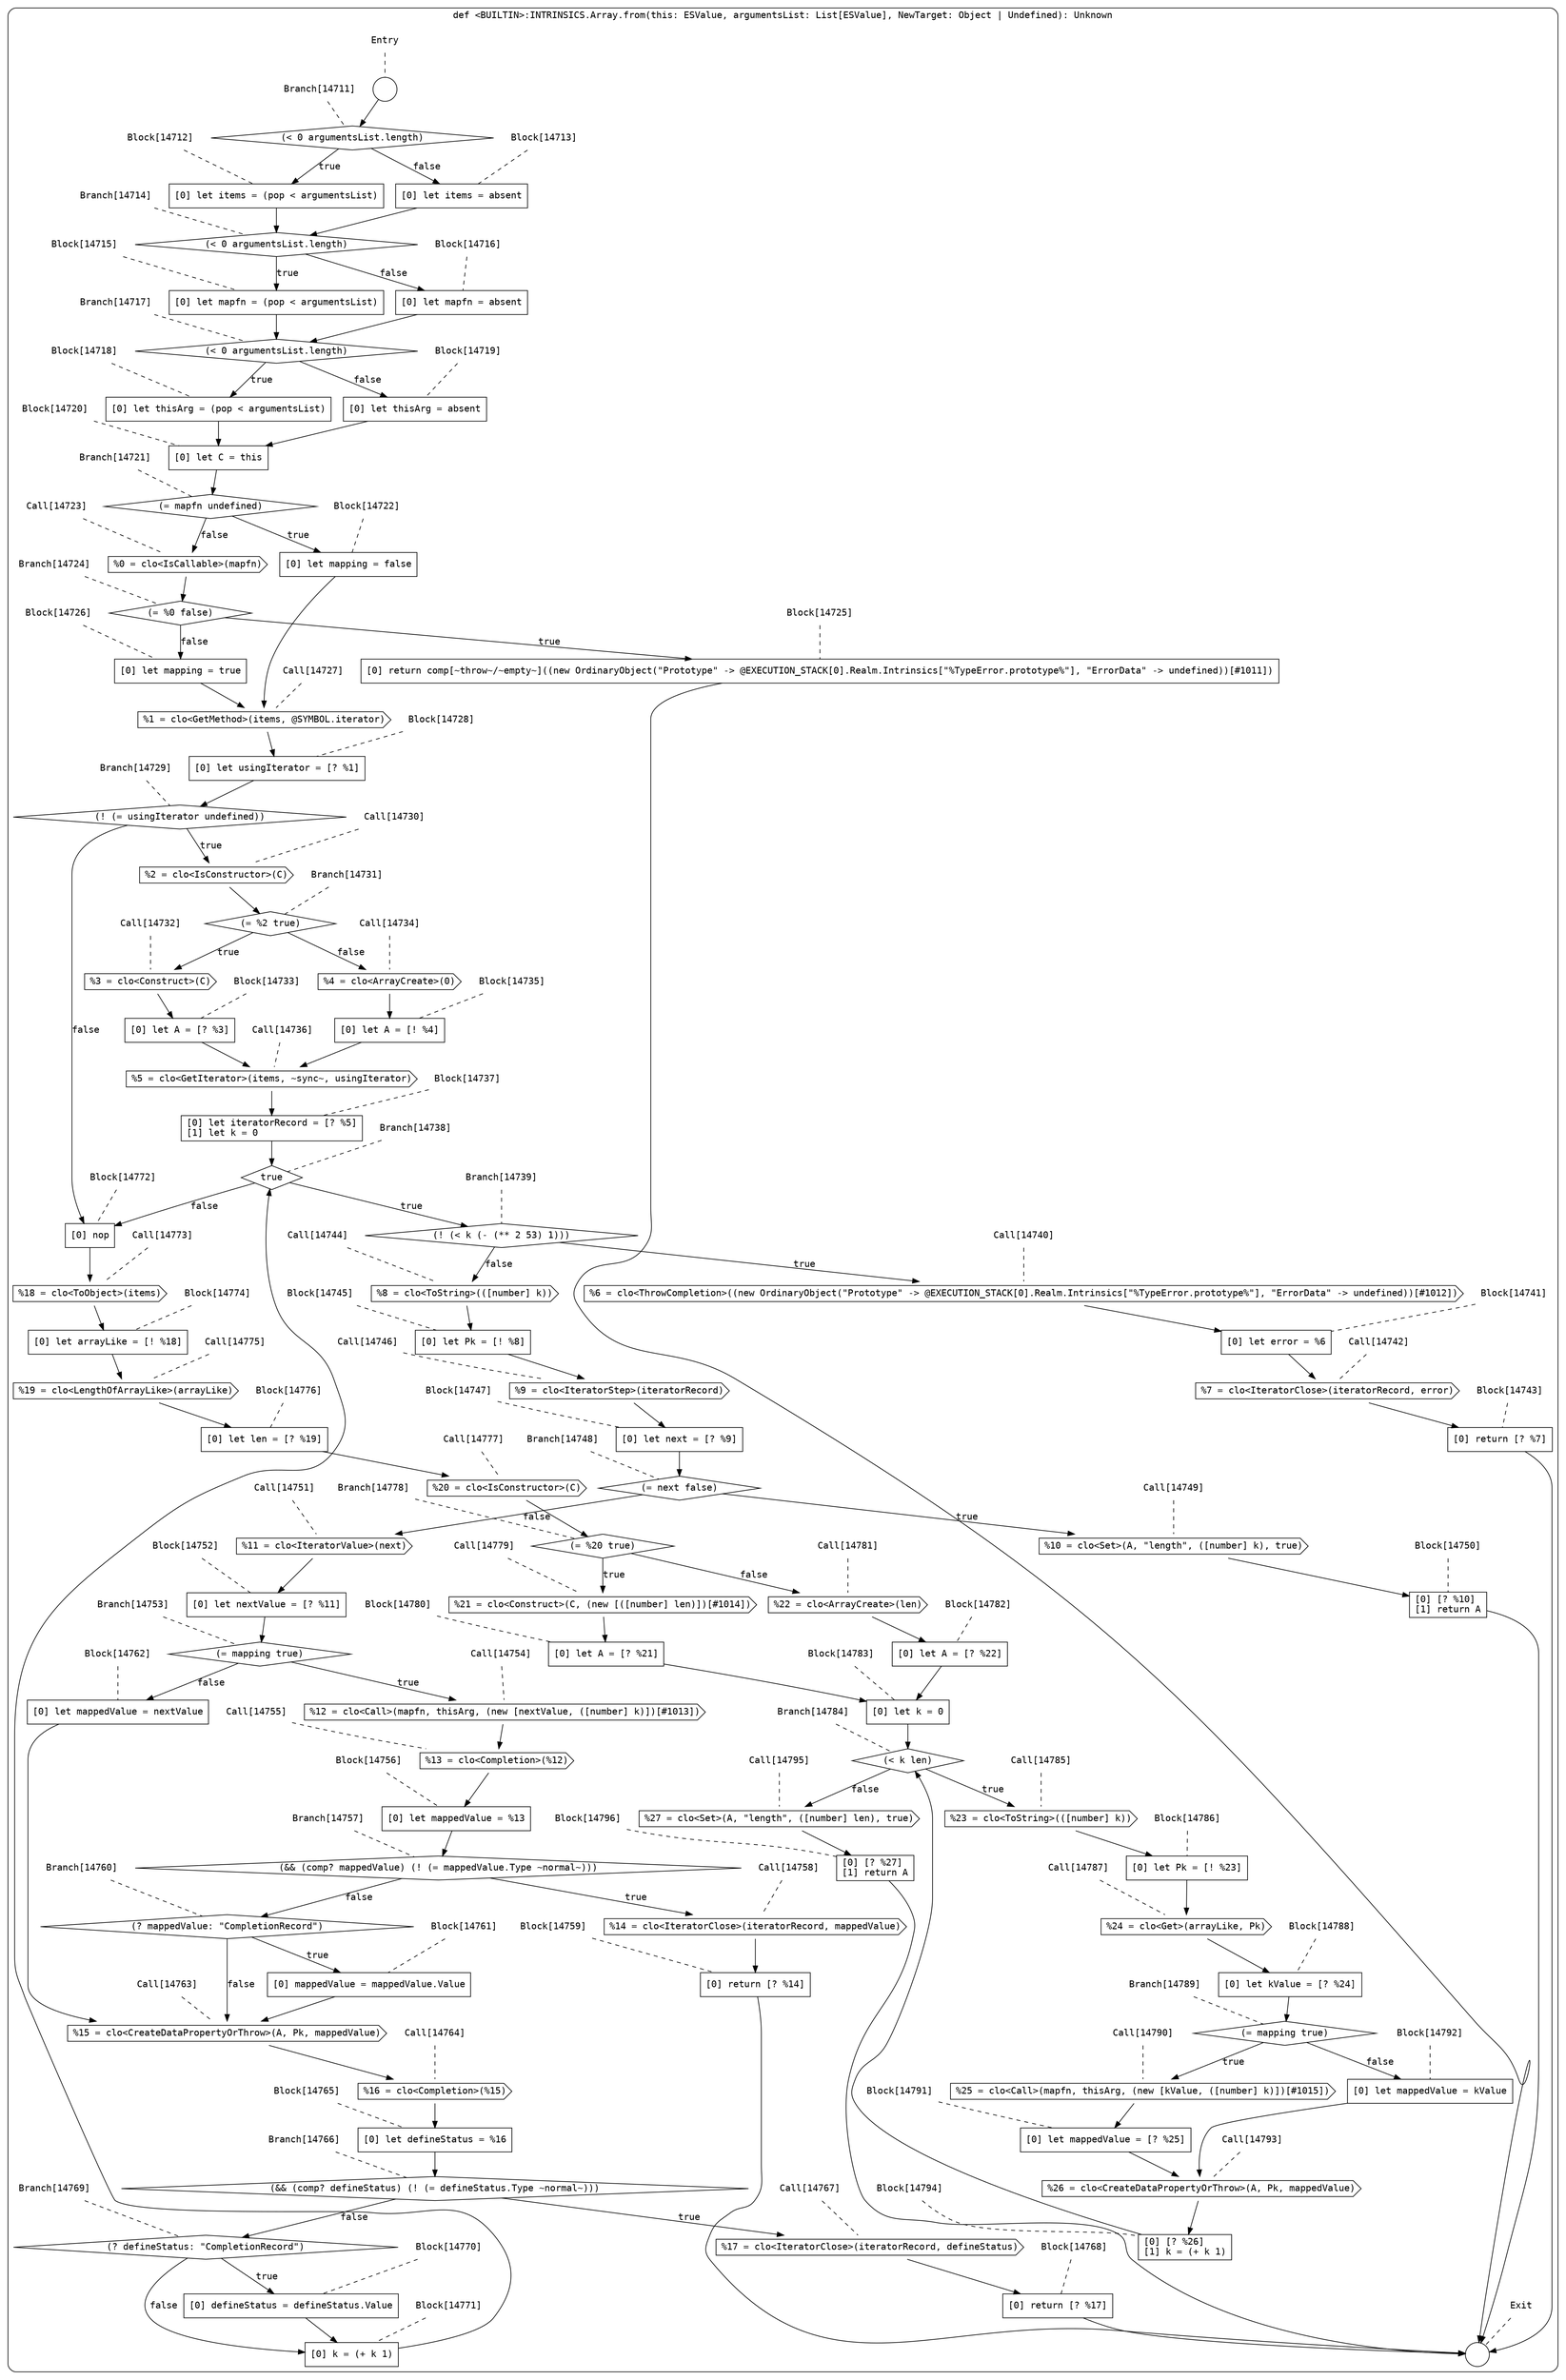 digraph {
  graph [fontname = "Consolas"]
  node [fontname = "Consolas"]
  edge [fontname = "Consolas"]
  subgraph cluster2340 {
    label = "def <BUILTIN>:INTRINSICS.Array.from(this: ESValue, argumentsList: List[ESValue], NewTarget: Object | Undefined): Unknown"
    style = rounded
    cluster2340_entry_name [shape=none, label=<<font color="black">Entry</font>>]
    cluster2340_entry_name -> cluster2340_entry [arrowhead=none, color="black", style=dashed]
    cluster2340_entry [shape=circle label=" " color="black" fillcolor="white" style=filled]
    cluster2340_entry -> node14711 [color="black"]
    cluster2340_exit_name [shape=none, label=<<font color="black">Exit</font>>]
    cluster2340_exit_name -> cluster2340_exit [arrowhead=none, color="black", style=dashed]
    cluster2340_exit [shape=circle label=" " color="black" fillcolor="white" style=filled]
    node14711_name [shape=none, label=<<font color="black">Branch[14711]</font>>]
    node14711_name -> node14711 [arrowhead=none, color="black", style=dashed]
    node14711 [shape=diamond, label=<<font color="black">(&lt; 0 argumentsList.length)</font>> color="black" fillcolor="white", style=filled]
    node14711 -> node14712 [label=<<font color="black">true</font>> color="black"]
    node14711 -> node14713 [label=<<font color="black">false</font>> color="black"]
    node14712_name [shape=none, label=<<font color="black">Block[14712]</font>>]
    node14712_name -> node14712 [arrowhead=none, color="black", style=dashed]
    node14712 [shape=box, label=<<font color="black">[0] let items = (pop &lt; argumentsList)<BR ALIGN="LEFT"/></font>> color="black" fillcolor="white", style=filled]
    node14712 -> node14714 [color="black"]
    node14713_name [shape=none, label=<<font color="black">Block[14713]</font>>]
    node14713_name -> node14713 [arrowhead=none, color="black", style=dashed]
    node14713 [shape=box, label=<<font color="black">[0] let items = absent<BR ALIGN="LEFT"/></font>> color="black" fillcolor="white", style=filled]
    node14713 -> node14714 [color="black"]
    node14714_name [shape=none, label=<<font color="black">Branch[14714]</font>>]
    node14714_name -> node14714 [arrowhead=none, color="black", style=dashed]
    node14714 [shape=diamond, label=<<font color="black">(&lt; 0 argumentsList.length)</font>> color="black" fillcolor="white", style=filled]
    node14714 -> node14715 [label=<<font color="black">true</font>> color="black"]
    node14714 -> node14716 [label=<<font color="black">false</font>> color="black"]
    node14715_name [shape=none, label=<<font color="black">Block[14715]</font>>]
    node14715_name -> node14715 [arrowhead=none, color="black", style=dashed]
    node14715 [shape=box, label=<<font color="black">[0] let mapfn = (pop &lt; argumentsList)<BR ALIGN="LEFT"/></font>> color="black" fillcolor="white", style=filled]
    node14715 -> node14717 [color="black"]
    node14716_name [shape=none, label=<<font color="black">Block[14716]</font>>]
    node14716_name -> node14716 [arrowhead=none, color="black", style=dashed]
    node14716 [shape=box, label=<<font color="black">[0] let mapfn = absent<BR ALIGN="LEFT"/></font>> color="black" fillcolor="white", style=filled]
    node14716 -> node14717 [color="black"]
    node14717_name [shape=none, label=<<font color="black">Branch[14717]</font>>]
    node14717_name -> node14717 [arrowhead=none, color="black", style=dashed]
    node14717 [shape=diamond, label=<<font color="black">(&lt; 0 argumentsList.length)</font>> color="black" fillcolor="white", style=filled]
    node14717 -> node14718 [label=<<font color="black">true</font>> color="black"]
    node14717 -> node14719 [label=<<font color="black">false</font>> color="black"]
    node14718_name [shape=none, label=<<font color="black">Block[14718]</font>>]
    node14718_name -> node14718 [arrowhead=none, color="black", style=dashed]
    node14718 [shape=box, label=<<font color="black">[0] let thisArg = (pop &lt; argumentsList)<BR ALIGN="LEFT"/></font>> color="black" fillcolor="white", style=filled]
    node14718 -> node14720 [color="black"]
    node14719_name [shape=none, label=<<font color="black">Block[14719]</font>>]
    node14719_name -> node14719 [arrowhead=none, color="black", style=dashed]
    node14719 [shape=box, label=<<font color="black">[0] let thisArg = absent<BR ALIGN="LEFT"/></font>> color="black" fillcolor="white", style=filled]
    node14719 -> node14720 [color="black"]
    node14720_name [shape=none, label=<<font color="black">Block[14720]</font>>]
    node14720_name -> node14720 [arrowhead=none, color="black", style=dashed]
    node14720 [shape=box, label=<<font color="black">[0] let C = this<BR ALIGN="LEFT"/></font>> color="black" fillcolor="white", style=filled]
    node14720 -> node14721 [color="black"]
    node14721_name [shape=none, label=<<font color="black">Branch[14721]</font>>]
    node14721_name -> node14721 [arrowhead=none, color="black", style=dashed]
    node14721 [shape=diamond, label=<<font color="black">(= mapfn undefined)</font>> color="black" fillcolor="white", style=filled]
    node14721 -> node14722 [label=<<font color="black">true</font>> color="black"]
    node14721 -> node14723 [label=<<font color="black">false</font>> color="black"]
    node14722_name [shape=none, label=<<font color="black">Block[14722]</font>>]
    node14722_name -> node14722 [arrowhead=none, color="black", style=dashed]
    node14722 [shape=box, label=<<font color="black">[0] let mapping = false<BR ALIGN="LEFT"/></font>> color="black" fillcolor="white", style=filled]
    node14722 -> node14727 [color="black"]
    node14723_name [shape=none, label=<<font color="black">Call[14723]</font>>]
    node14723_name -> node14723 [arrowhead=none, color="black", style=dashed]
    node14723 [shape=cds, label=<<font color="black">%0 = clo&lt;IsCallable&gt;(mapfn)</font>> color="black" fillcolor="white", style=filled]
    node14723 -> node14724 [color="black"]
    node14727_name [shape=none, label=<<font color="black">Call[14727]</font>>]
    node14727_name -> node14727 [arrowhead=none, color="black", style=dashed]
    node14727 [shape=cds, label=<<font color="black">%1 = clo&lt;GetMethod&gt;(items, @SYMBOL.iterator)</font>> color="black" fillcolor="white", style=filled]
    node14727 -> node14728 [color="black"]
    node14724_name [shape=none, label=<<font color="black">Branch[14724]</font>>]
    node14724_name -> node14724 [arrowhead=none, color="black", style=dashed]
    node14724 [shape=diamond, label=<<font color="black">(= %0 false)</font>> color="black" fillcolor="white", style=filled]
    node14724 -> node14725 [label=<<font color="black">true</font>> color="black"]
    node14724 -> node14726 [label=<<font color="black">false</font>> color="black"]
    node14728_name [shape=none, label=<<font color="black">Block[14728]</font>>]
    node14728_name -> node14728 [arrowhead=none, color="black", style=dashed]
    node14728 [shape=box, label=<<font color="black">[0] let usingIterator = [? %1]<BR ALIGN="LEFT"/></font>> color="black" fillcolor="white", style=filled]
    node14728 -> node14729 [color="black"]
    node14725_name [shape=none, label=<<font color="black">Block[14725]</font>>]
    node14725_name -> node14725 [arrowhead=none, color="black", style=dashed]
    node14725 [shape=box, label=<<font color="black">[0] return comp[~throw~/~empty~]((new OrdinaryObject(&quot;Prototype&quot; -&gt; @EXECUTION_STACK[0].Realm.Intrinsics[&quot;%TypeError.prototype%&quot;], &quot;ErrorData&quot; -&gt; undefined))[#1011])<BR ALIGN="LEFT"/></font>> color="black" fillcolor="white", style=filled]
    node14725 -> cluster2340_exit [color="black"]
    node14726_name [shape=none, label=<<font color="black">Block[14726]</font>>]
    node14726_name -> node14726 [arrowhead=none, color="black", style=dashed]
    node14726 [shape=box, label=<<font color="black">[0] let mapping = true<BR ALIGN="LEFT"/></font>> color="black" fillcolor="white", style=filled]
    node14726 -> node14727 [color="black"]
    node14729_name [shape=none, label=<<font color="black">Branch[14729]</font>>]
    node14729_name -> node14729 [arrowhead=none, color="black", style=dashed]
    node14729 [shape=diamond, label=<<font color="black">(! (= usingIterator undefined))</font>> color="black" fillcolor="white", style=filled]
    node14729 -> node14730 [label=<<font color="black">true</font>> color="black"]
    node14729 -> node14772 [label=<<font color="black">false</font>> color="black"]
    node14730_name [shape=none, label=<<font color="black">Call[14730]</font>>]
    node14730_name -> node14730 [arrowhead=none, color="black", style=dashed]
    node14730 [shape=cds, label=<<font color="black">%2 = clo&lt;IsConstructor&gt;(C)</font>> color="black" fillcolor="white", style=filled]
    node14730 -> node14731 [color="black"]
    node14772_name [shape=none, label=<<font color="black">Block[14772]</font>>]
    node14772_name -> node14772 [arrowhead=none, color="black", style=dashed]
    node14772 [shape=box, label=<<font color="black">[0] nop<BR ALIGN="LEFT"/></font>> color="black" fillcolor="white", style=filled]
    node14772 -> node14773 [color="black"]
    node14731_name [shape=none, label=<<font color="black">Branch[14731]</font>>]
    node14731_name -> node14731 [arrowhead=none, color="black", style=dashed]
    node14731 [shape=diamond, label=<<font color="black">(= %2 true)</font>> color="black" fillcolor="white", style=filled]
    node14731 -> node14732 [label=<<font color="black">true</font>> color="black"]
    node14731 -> node14734 [label=<<font color="black">false</font>> color="black"]
    node14773_name [shape=none, label=<<font color="black">Call[14773]</font>>]
    node14773_name -> node14773 [arrowhead=none, color="black", style=dashed]
    node14773 [shape=cds, label=<<font color="black">%18 = clo&lt;ToObject&gt;(items)</font>> color="black" fillcolor="white", style=filled]
    node14773 -> node14774 [color="black"]
    node14732_name [shape=none, label=<<font color="black">Call[14732]</font>>]
    node14732_name -> node14732 [arrowhead=none, color="black", style=dashed]
    node14732 [shape=cds, label=<<font color="black">%3 = clo&lt;Construct&gt;(C)</font>> color="black" fillcolor="white", style=filled]
    node14732 -> node14733 [color="black"]
    node14734_name [shape=none, label=<<font color="black">Call[14734]</font>>]
    node14734_name -> node14734 [arrowhead=none, color="black", style=dashed]
    node14734 [shape=cds, label=<<font color="black">%4 = clo&lt;ArrayCreate&gt;(0)</font>> color="black" fillcolor="white", style=filled]
    node14734 -> node14735 [color="black"]
    node14774_name [shape=none, label=<<font color="black">Block[14774]</font>>]
    node14774_name -> node14774 [arrowhead=none, color="black", style=dashed]
    node14774 [shape=box, label=<<font color="black">[0] let arrayLike = [! %18]<BR ALIGN="LEFT"/></font>> color="black" fillcolor="white", style=filled]
    node14774 -> node14775 [color="black"]
    node14733_name [shape=none, label=<<font color="black">Block[14733]</font>>]
    node14733_name -> node14733 [arrowhead=none, color="black", style=dashed]
    node14733 [shape=box, label=<<font color="black">[0] let A = [? %3]<BR ALIGN="LEFT"/></font>> color="black" fillcolor="white", style=filled]
    node14733 -> node14736 [color="black"]
    node14735_name [shape=none, label=<<font color="black">Block[14735]</font>>]
    node14735_name -> node14735 [arrowhead=none, color="black", style=dashed]
    node14735 [shape=box, label=<<font color="black">[0] let A = [! %4]<BR ALIGN="LEFT"/></font>> color="black" fillcolor="white", style=filled]
    node14735 -> node14736 [color="black"]
    node14775_name [shape=none, label=<<font color="black">Call[14775]</font>>]
    node14775_name -> node14775 [arrowhead=none, color="black", style=dashed]
    node14775 [shape=cds, label=<<font color="black">%19 = clo&lt;LengthOfArrayLike&gt;(arrayLike)</font>> color="black" fillcolor="white", style=filled]
    node14775 -> node14776 [color="black"]
    node14736_name [shape=none, label=<<font color="black">Call[14736]</font>>]
    node14736_name -> node14736 [arrowhead=none, color="black", style=dashed]
    node14736 [shape=cds, label=<<font color="black">%5 = clo&lt;GetIterator&gt;(items, ~sync~, usingIterator)</font>> color="black" fillcolor="white", style=filled]
    node14736 -> node14737 [color="black"]
    node14776_name [shape=none, label=<<font color="black">Block[14776]</font>>]
    node14776_name -> node14776 [arrowhead=none, color="black", style=dashed]
    node14776 [shape=box, label=<<font color="black">[0] let len = [? %19]<BR ALIGN="LEFT"/></font>> color="black" fillcolor="white", style=filled]
    node14776 -> node14777 [color="black"]
    node14737_name [shape=none, label=<<font color="black">Block[14737]</font>>]
    node14737_name -> node14737 [arrowhead=none, color="black", style=dashed]
    node14737 [shape=box, label=<<font color="black">[0] let iteratorRecord = [? %5]<BR ALIGN="LEFT"/>[1] let k = 0<BR ALIGN="LEFT"/></font>> color="black" fillcolor="white", style=filled]
    node14737 -> node14738 [color="black"]
    node14777_name [shape=none, label=<<font color="black">Call[14777]</font>>]
    node14777_name -> node14777 [arrowhead=none, color="black", style=dashed]
    node14777 [shape=cds, label=<<font color="black">%20 = clo&lt;IsConstructor&gt;(C)</font>> color="black" fillcolor="white", style=filled]
    node14777 -> node14778 [color="black"]
    node14738_name [shape=none, label=<<font color="black">Branch[14738]</font>>]
    node14738_name -> node14738 [arrowhead=none, color="black", style=dashed]
    node14738 [shape=diamond, label=<<font color="black">true</font>> color="black" fillcolor="white", style=filled]
    node14738 -> node14739 [label=<<font color="black">true</font>> color="black"]
    node14738 -> node14772 [label=<<font color="black">false</font>> color="black"]
    node14778_name [shape=none, label=<<font color="black">Branch[14778]</font>>]
    node14778_name -> node14778 [arrowhead=none, color="black", style=dashed]
    node14778 [shape=diamond, label=<<font color="black">(= %20 true)</font>> color="black" fillcolor="white", style=filled]
    node14778 -> node14779 [label=<<font color="black">true</font>> color="black"]
    node14778 -> node14781 [label=<<font color="black">false</font>> color="black"]
    node14739_name [shape=none, label=<<font color="black">Branch[14739]</font>>]
    node14739_name -> node14739 [arrowhead=none, color="black", style=dashed]
    node14739 [shape=diamond, label=<<font color="black">(! (&lt; k (- (** 2 53) 1)))</font>> color="black" fillcolor="white", style=filled]
    node14739 -> node14740 [label=<<font color="black">true</font>> color="black"]
    node14739 -> node14744 [label=<<font color="black">false</font>> color="black"]
    node14779_name [shape=none, label=<<font color="black">Call[14779]</font>>]
    node14779_name -> node14779 [arrowhead=none, color="black", style=dashed]
    node14779 [shape=cds, label=<<font color="black">%21 = clo&lt;Construct&gt;(C, (new [([number] len)])[#1014])</font>> color="black" fillcolor="white", style=filled]
    node14779 -> node14780 [color="black"]
    node14781_name [shape=none, label=<<font color="black">Call[14781]</font>>]
    node14781_name -> node14781 [arrowhead=none, color="black", style=dashed]
    node14781 [shape=cds, label=<<font color="black">%22 = clo&lt;ArrayCreate&gt;(len)</font>> color="black" fillcolor="white", style=filled]
    node14781 -> node14782 [color="black"]
    node14740_name [shape=none, label=<<font color="black">Call[14740]</font>>]
    node14740_name -> node14740 [arrowhead=none, color="black", style=dashed]
    node14740 [shape=cds, label=<<font color="black">%6 = clo&lt;ThrowCompletion&gt;((new OrdinaryObject(&quot;Prototype&quot; -&gt; @EXECUTION_STACK[0].Realm.Intrinsics[&quot;%TypeError.prototype%&quot;], &quot;ErrorData&quot; -&gt; undefined))[#1012])</font>> color="black" fillcolor="white", style=filled]
    node14740 -> node14741 [color="black"]
    node14744_name [shape=none, label=<<font color="black">Call[14744]</font>>]
    node14744_name -> node14744 [arrowhead=none, color="black", style=dashed]
    node14744 [shape=cds, label=<<font color="black">%8 = clo&lt;ToString&gt;(([number] k))</font>> color="black" fillcolor="white", style=filled]
    node14744 -> node14745 [color="black"]
    node14780_name [shape=none, label=<<font color="black">Block[14780]</font>>]
    node14780_name -> node14780 [arrowhead=none, color="black", style=dashed]
    node14780 [shape=box, label=<<font color="black">[0] let A = [? %21]<BR ALIGN="LEFT"/></font>> color="black" fillcolor="white", style=filled]
    node14780 -> node14783 [color="black"]
    node14782_name [shape=none, label=<<font color="black">Block[14782]</font>>]
    node14782_name -> node14782 [arrowhead=none, color="black", style=dashed]
    node14782 [shape=box, label=<<font color="black">[0] let A = [? %22]<BR ALIGN="LEFT"/></font>> color="black" fillcolor="white", style=filled]
    node14782 -> node14783 [color="black"]
    node14741_name [shape=none, label=<<font color="black">Block[14741]</font>>]
    node14741_name -> node14741 [arrowhead=none, color="black", style=dashed]
    node14741 [shape=box, label=<<font color="black">[0] let error = %6<BR ALIGN="LEFT"/></font>> color="black" fillcolor="white", style=filled]
    node14741 -> node14742 [color="black"]
    node14745_name [shape=none, label=<<font color="black">Block[14745]</font>>]
    node14745_name -> node14745 [arrowhead=none, color="black", style=dashed]
    node14745 [shape=box, label=<<font color="black">[0] let Pk = [! %8]<BR ALIGN="LEFT"/></font>> color="black" fillcolor="white", style=filled]
    node14745 -> node14746 [color="black"]
    node14783_name [shape=none, label=<<font color="black">Block[14783]</font>>]
    node14783_name -> node14783 [arrowhead=none, color="black", style=dashed]
    node14783 [shape=box, label=<<font color="black">[0] let k = 0<BR ALIGN="LEFT"/></font>> color="black" fillcolor="white", style=filled]
    node14783 -> node14784 [color="black"]
    node14742_name [shape=none, label=<<font color="black">Call[14742]</font>>]
    node14742_name -> node14742 [arrowhead=none, color="black", style=dashed]
    node14742 [shape=cds, label=<<font color="black">%7 = clo&lt;IteratorClose&gt;(iteratorRecord, error)</font>> color="black" fillcolor="white", style=filled]
    node14742 -> node14743 [color="black"]
    node14746_name [shape=none, label=<<font color="black">Call[14746]</font>>]
    node14746_name -> node14746 [arrowhead=none, color="black", style=dashed]
    node14746 [shape=cds, label=<<font color="black">%9 = clo&lt;IteratorStep&gt;(iteratorRecord)</font>> color="black" fillcolor="white", style=filled]
    node14746 -> node14747 [color="black"]
    node14784_name [shape=none, label=<<font color="black">Branch[14784]</font>>]
    node14784_name -> node14784 [arrowhead=none, color="black", style=dashed]
    node14784 [shape=diamond, label=<<font color="black">(&lt; k len)</font>> color="black" fillcolor="white", style=filled]
    node14784 -> node14785 [label=<<font color="black">true</font>> color="black"]
    node14784 -> node14795 [label=<<font color="black">false</font>> color="black"]
    node14743_name [shape=none, label=<<font color="black">Block[14743]</font>>]
    node14743_name -> node14743 [arrowhead=none, color="black", style=dashed]
    node14743 [shape=box, label=<<font color="black">[0] return [? %7]<BR ALIGN="LEFT"/></font>> color="black" fillcolor="white", style=filled]
    node14743 -> cluster2340_exit [color="black"]
    node14747_name [shape=none, label=<<font color="black">Block[14747]</font>>]
    node14747_name -> node14747 [arrowhead=none, color="black", style=dashed]
    node14747 [shape=box, label=<<font color="black">[0] let next = [? %9]<BR ALIGN="LEFT"/></font>> color="black" fillcolor="white", style=filled]
    node14747 -> node14748 [color="black"]
    node14785_name [shape=none, label=<<font color="black">Call[14785]</font>>]
    node14785_name -> node14785 [arrowhead=none, color="black", style=dashed]
    node14785 [shape=cds, label=<<font color="black">%23 = clo&lt;ToString&gt;(([number] k))</font>> color="black" fillcolor="white", style=filled]
    node14785 -> node14786 [color="black"]
    node14795_name [shape=none, label=<<font color="black">Call[14795]</font>>]
    node14795_name -> node14795 [arrowhead=none, color="black", style=dashed]
    node14795 [shape=cds, label=<<font color="black">%27 = clo&lt;Set&gt;(A, &quot;length&quot;, ([number] len), true)</font>> color="black" fillcolor="white", style=filled]
    node14795 -> node14796 [color="black"]
    node14748_name [shape=none, label=<<font color="black">Branch[14748]</font>>]
    node14748_name -> node14748 [arrowhead=none, color="black", style=dashed]
    node14748 [shape=diamond, label=<<font color="black">(= next false)</font>> color="black" fillcolor="white", style=filled]
    node14748 -> node14749 [label=<<font color="black">true</font>> color="black"]
    node14748 -> node14751 [label=<<font color="black">false</font>> color="black"]
    node14786_name [shape=none, label=<<font color="black">Block[14786]</font>>]
    node14786_name -> node14786 [arrowhead=none, color="black", style=dashed]
    node14786 [shape=box, label=<<font color="black">[0] let Pk = [! %23]<BR ALIGN="LEFT"/></font>> color="black" fillcolor="white", style=filled]
    node14786 -> node14787 [color="black"]
    node14796_name [shape=none, label=<<font color="black">Block[14796]</font>>]
    node14796_name -> node14796 [arrowhead=none, color="black", style=dashed]
    node14796 [shape=box, label=<<font color="black">[0] [? %27]<BR ALIGN="LEFT"/>[1] return A<BR ALIGN="LEFT"/></font>> color="black" fillcolor="white", style=filled]
    node14796 -> cluster2340_exit [color="black"]
    node14749_name [shape=none, label=<<font color="black">Call[14749]</font>>]
    node14749_name -> node14749 [arrowhead=none, color="black", style=dashed]
    node14749 [shape=cds, label=<<font color="black">%10 = clo&lt;Set&gt;(A, &quot;length&quot;, ([number] k), true)</font>> color="black" fillcolor="white", style=filled]
    node14749 -> node14750 [color="black"]
    node14751_name [shape=none, label=<<font color="black">Call[14751]</font>>]
    node14751_name -> node14751 [arrowhead=none, color="black", style=dashed]
    node14751 [shape=cds, label=<<font color="black">%11 = clo&lt;IteratorValue&gt;(next)</font>> color="black" fillcolor="white", style=filled]
    node14751 -> node14752 [color="black"]
    node14787_name [shape=none, label=<<font color="black">Call[14787]</font>>]
    node14787_name -> node14787 [arrowhead=none, color="black", style=dashed]
    node14787 [shape=cds, label=<<font color="black">%24 = clo&lt;Get&gt;(arrayLike, Pk)</font>> color="black" fillcolor="white", style=filled]
    node14787 -> node14788 [color="black"]
    node14750_name [shape=none, label=<<font color="black">Block[14750]</font>>]
    node14750_name -> node14750 [arrowhead=none, color="black", style=dashed]
    node14750 [shape=box, label=<<font color="black">[0] [? %10]<BR ALIGN="LEFT"/>[1] return A<BR ALIGN="LEFT"/></font>> color="black" fillcolor="white", style=filled]
    node14750 -> cluster2340_exit [color="black"]
    node14752_name [shape=none, label=<<font color="black">Block[14752]</font>>]
    node14752_name -> node14752 [arrowhead=none, color="black", style=dashed]
    node14752 [shape=box, label=<<font color="black">[0] let nextValue = [? %11]<BR ALIGN="LEFT"/></font>> color="black" fillcolor="white", style=filled]
    node14752 -> node14753 [color="black"]
    node14788_name [shape=none, label=<<font color="black">Block[14788]</font>>]
    node14788_name -> node14788 [arrowhead=none, color="black", style=dashed]
    node14788 [shape=box, label=<<font color="black">[0] let kValue = [? %24]<BR ALIGN="LEFT"/></font>> color="black" fillcolor="white", style=filled]
    node14788 -> node14789 [color="black"]
    node14753_name [shape=none, label=<<font color="black">Branch[14753]</font>>]
    node14753_name -> node14753 [arrowhead=none, color="black", style=dashed]
    node14753 [shape=diamond, label=<<font color="black">(= mapping true)</font>> color="black" fillcolor="white", style=filled]
    node14753 -> node14754 [label=<<font color="black">true</font>> color="black"]
    node14753 -> node14762 [label=<<font color="black">false</font>> color="black"]
    node14789_name [shape=none, label=<<font color="black">Branch[14789]</font>>]
    node14789_name -> node14789 [arrowhead=none, color="black", style=dashed]
    node14789 [shape=diamond, label=<<font color="black">(= mapping true)</font>> color="black" fillcolor="white", style=filled]
    node14789 -> node14790 [label=<<font color="black">true</font>> color="black"]
    node14789 -> node14792 [label=<<font color="black">false</font>> color="black"]
    node14754_name [shape=none, label=<<font color="black">Call[14754]</font>>]
    node14754_name -> node14754 [arrowhead=none, color="black", style=dashed]
    node14754 [shape=cds, label=<<font color="black">%12 = clo&lt;Call&gt;(mapfn, thisArg, (new [nextValue, ([number] k)])[#1013])</font>> color="black" fillcolor="white", style=filled]
    node14754 -> node14755 [color="black"]
    node14762_name [shape=none, label=<<font color="black">Block[14762]</font>>]
    node14762_name -> node14762 [arrowhead=none, color="black", style=dashed]
    node14762 [shape=box, label=<<font color="black">[0] let mappedValue = nextValue<BR ALIGN="LEFT"/></font>> color="black" fillcolor="white", style=filled]
    node14762 -> node14763 [color="black"]
    node14790_name [shape=none, label=<<font color="black">Call[14790]</font>>]
    node14790_name -> node14790 [arrowhead=none, color="black", style=dashed]
    node14790 [shape=cds, label=<<font color="black">%25 = clo&lt;Call&gt;(mapfn, thisArg, (new [kValue, ([number] k)])[#1015])</font>> color="black" fillcolor="white", style=filled]
    node14790 -> node14791 [color="black"]
    node14792_name [shape=none, label=<<font color="black">Block[14792]</font>>]
    node14792_name -> node14792 [arrowhead=none, color="black", style=dashed]
    node14792 [shape=box, label=<<font color="black">[0] let mappedValue = kValue<BR ALIGN="LEFT"/></font>> color="black" fillcolor="white", style=filled]
    node14792 -> node14793 [color="black"]
    node14755_name [shape=none, label=<<font color="black">Call[14755]</font>>]
    node14755_name -> node14755 [arrowhead=none, color="black", style=dashed]
    node14755 [shape=cds, label=<<font color="black">%13 = clo&lt;Completion&gt;(%12)</font>> color="black" fillcolor="white", style=filled]
    node14755 -> node14756 [color="black"]
    node14763_name [shape=none, label=<<font color="black">Call[14763]</font>>]
    node14763_name -> node14763 [arrowhead=none, color="black", style=dashed]
    node14763 [shape=cds, label=<<font color="black">%15 = clo&lt;CreateDataPropertyOrThrow&gt;(A, Pk, mappedValue)</font>> color="black" fillcolor="white", style=filled]
    node14763 -> node14764 [color="black"]
    node14791_name [shape=none, label=<<font color="black">Block[14791]</font>>]
    node14791_name -> node14791 [arrowhead=none, color="black", style=dashed]
    node14791 [shape=box, label=<<font color="black">[0] let mappedValue = [? %25]<BR ALIGN="LEFT"/></font>> color="black" fillcolor="white", style=filled]
    node14791 -> node14793 [color="black"]
    node14793_name [shape=none, label=<<font color="black">Call[14793]</font>>]
    node14793_name -> node14793 [arrowhead=none, color="black", style=dashed]
    node14793 [shape=cds, label=<<font color="black">%26 = clo&lt;CreateDataPropertyOrThrow&gt;(A, Pk, mappedValue)</font>> color="black" fillcolor="white", style=filled]
    node14793 -> node14794 [color="black"]
    node14756_name [shape=none, label=<<font color="black">Block[14756]</font>>]
    node14756_name -> node14756 [arrowhead=none, color="black", style=dashed]
    node14756 [shape=box, label=<<font color="black">[0] let mappedValue = %13<BR ALIGN="LEFT"/></font>> color="black" fillcolor="white", style=filled]
    node14756 -> node14757 [color="black"]
    node14764_name [shape=none, label=<<font color="black">Call[14764]</font>>]
    node14764_name -> node14764 [arrowhead=none, color="black", style=dashed]
    node14764 [shape=cds, label=<<font color="black">%16 = clo&lt;Completion&gt;(%15)</font>> color="black" fillcolor="white", style=filled]
    node14764 -> node14765 [color="black"]
    node14794_name [shape=none, label=<<font color="black">Block[14794]</font>>]
    node14794_name -> node14794 [arrowhead=none, color="black", style=dashed]
    node14794 [shape=box, label=<<font color="black">[0] [? %26]<BR ALIGN="LEFT"/>[1] k = (+ k 1)<BR ALIGN="LEFT"/></font>> color="black" fillcolor="white", style=filled]
    node14794 -> node14784 [color="black"]
    node14757_name [shape=none, label=<<font color="black">Branch[14757]</font>>]
    node14757_name -> node14757 [arrowhead=none, color="black", style=dashed]
    node14757 [shape=diamond, label=<<font color="black">(&amp;&amp; (comp? mappedValue) (! (= mappedValue.Type ~normal~)))</font>> color="black" fillcolor="white", style=filled]
    node14757 -> node14758 [label=<<font color="black">true</font>> color="black"]
    node14757 -> node14760 [label=<<font color="black">false</font>> color="black"]
    node14765_name [shape=none, label=<<font color="black">Block[14765]</font>>]
    node14765_name -> node14765 [arrowhead=none, color="black", style=dashed]
    node14765 [shape=box, label=<<font color="black">[0] let defineStatus = %16<BR ALIGN="LEFT"/></font>> color="black" fillcolor="white", style=filled]
    node14765 -> node14766 [color="black"]
    node14758_name [shape=none, label=<<font color="black">Call[14758]</font>>]
    node14758_name -> node14758 [arrowhead=none, color="black", style=dashed]
    node14758 [shape=cds, label=<<font color="black">%14 = clo&lt;IteratorClose&gt;(iteratorRecord, mappedValue)</font>> color="black" fillcolor="white", style=filled]
    node14758 -> node14759 [color="black"]
    node14760_name [shape=none, label=<<font color="black">Branch[14760]</font>>]
    node14760_name -> node14760 [arrowhead=none, color="black", style=dashed]
    node14760 [shape=diamond, label=<<font color="black">(? mappedValue: &quot;CompletionRecord&quot;)</font>> color="black" fillcolor="white", style=filled]
    node14760 -> node14761 [label=<<font color="black">true</font>> color="black"]
    node14760 -> node14763 [label=<<font color="black">false</font>> color="black"]
    node14766_name [shape=none, label=<<font color="black">Branch[14766]</font>>]
    node14766_name -> node14766 [arrowhead=none, color="black", style=dashed]
    node14766 [shape=diamond, label=<<font color="black">(&amp;&amp; (comp? defineStatus) (! (= defineStatus.Type ~normal~)))</font>> color="black" fillcolor="white", style=filled]
    node14766 -> node14767 [label=<<font color="black">true</font>> color="black"]
    node14766 -> node14769 [label=<<font color="black">false</font>> color="black"]
    node14759_name [shape=none, label=<<font color="black">Block[14759]</font>>]
    node14759_name -> node14759 [arrowhead=none, color="black", style=dashed]
    node14759 [shape=box, label=<<font color="black">[0] return [? %14]<BR ALIGN="LEFT"/></font>> color="black" fillcolor="white", style=filled]
    node14759 -> cluster2340_exit [color="black"]
    node14761_name [shape=none, label=<<font color="black">Block[14761]</font>>]
    node14761_name -> node14761 [arrowhead=none, color="black", style=dashed]
    node14761 [shape=box, label=<<font color="black">[0] mappedValue = mappedValue.Value<BR ALIGN="LEFT"/></font>> color="black" fillcolor="white", style=filled]
    node14761 -> node14763 [color="black"]
    node14767_name [shape=none, label=<<font color="black">Call[14767]</font>>]
    node14767_name -> node14767 [arrowhead=none, color="black", style=dashed]
    node14767 [shape=cds, label=<<font color="black">%17 = clo&lt;IteratorClose&gt;(iteratorRecord, defineStatus)</font>> color="black" fillcolor="white", style=filled]
    node14767 -> node14768 [color="black"]
    node14769_name [shape=none, label=<<font color="black">Branch[14769]</font>>]
    node14769_name -> node14769 [arrowhead=none, color="black", style=dashed]
    node14769 [shape=diamond, label=<<font color="black">(? defineStatus: &quot;CompletionRecord&quot;)</font>> color="black" fillcolor="white", style=filled]
    node14769 -> node14770 [label=<<font color="black">true</font>> color="black"]
    node14769 -> node14771 [label=<<font color="black">false</font>> color="black"]
    node14768_name [shape=none, label=<<font color="black">Block[14768]</font>>]
    node14768_name -> node14768 [arrowhead=none, color="black", style=dashed]
    node14768 [shape=box, label=<<font color="black">[0] return [? %17]<BR ALIGN="LEFT"/></font>> color="black" fillcolor="white", style=filled]
    node14768 -> cluster2340_exit [color="black"]
    node14770_name [shape=none, label=<<font color="black">Block[14770]</font>>]
    node14770_name -> node14770 [arrowhead=none, color="black", style=dashed]
    node14770 [shape=box, label=<<font color="black">[0] defineStatus = defineStatus.Value<BR ALIGN="LEFT"/></font>> color="black" fillcolor="white", style=filled]
    node14770 -> node14771 [color="black"]
    node14771_name [shape=none, label=<<font color="black">Block[14771]</font>>]
    node14771_name -> node14771 [arrowhead=none, color="black", style=dashed]
    node14771 [shape=box, label=<<font color="black">[0] k = (+ k 1)<BR ALIGN="LEFT"/></font>> color="black" fillcolor="white", style=filled]
    node14771 -> node14738 [color="black"]
  }
}